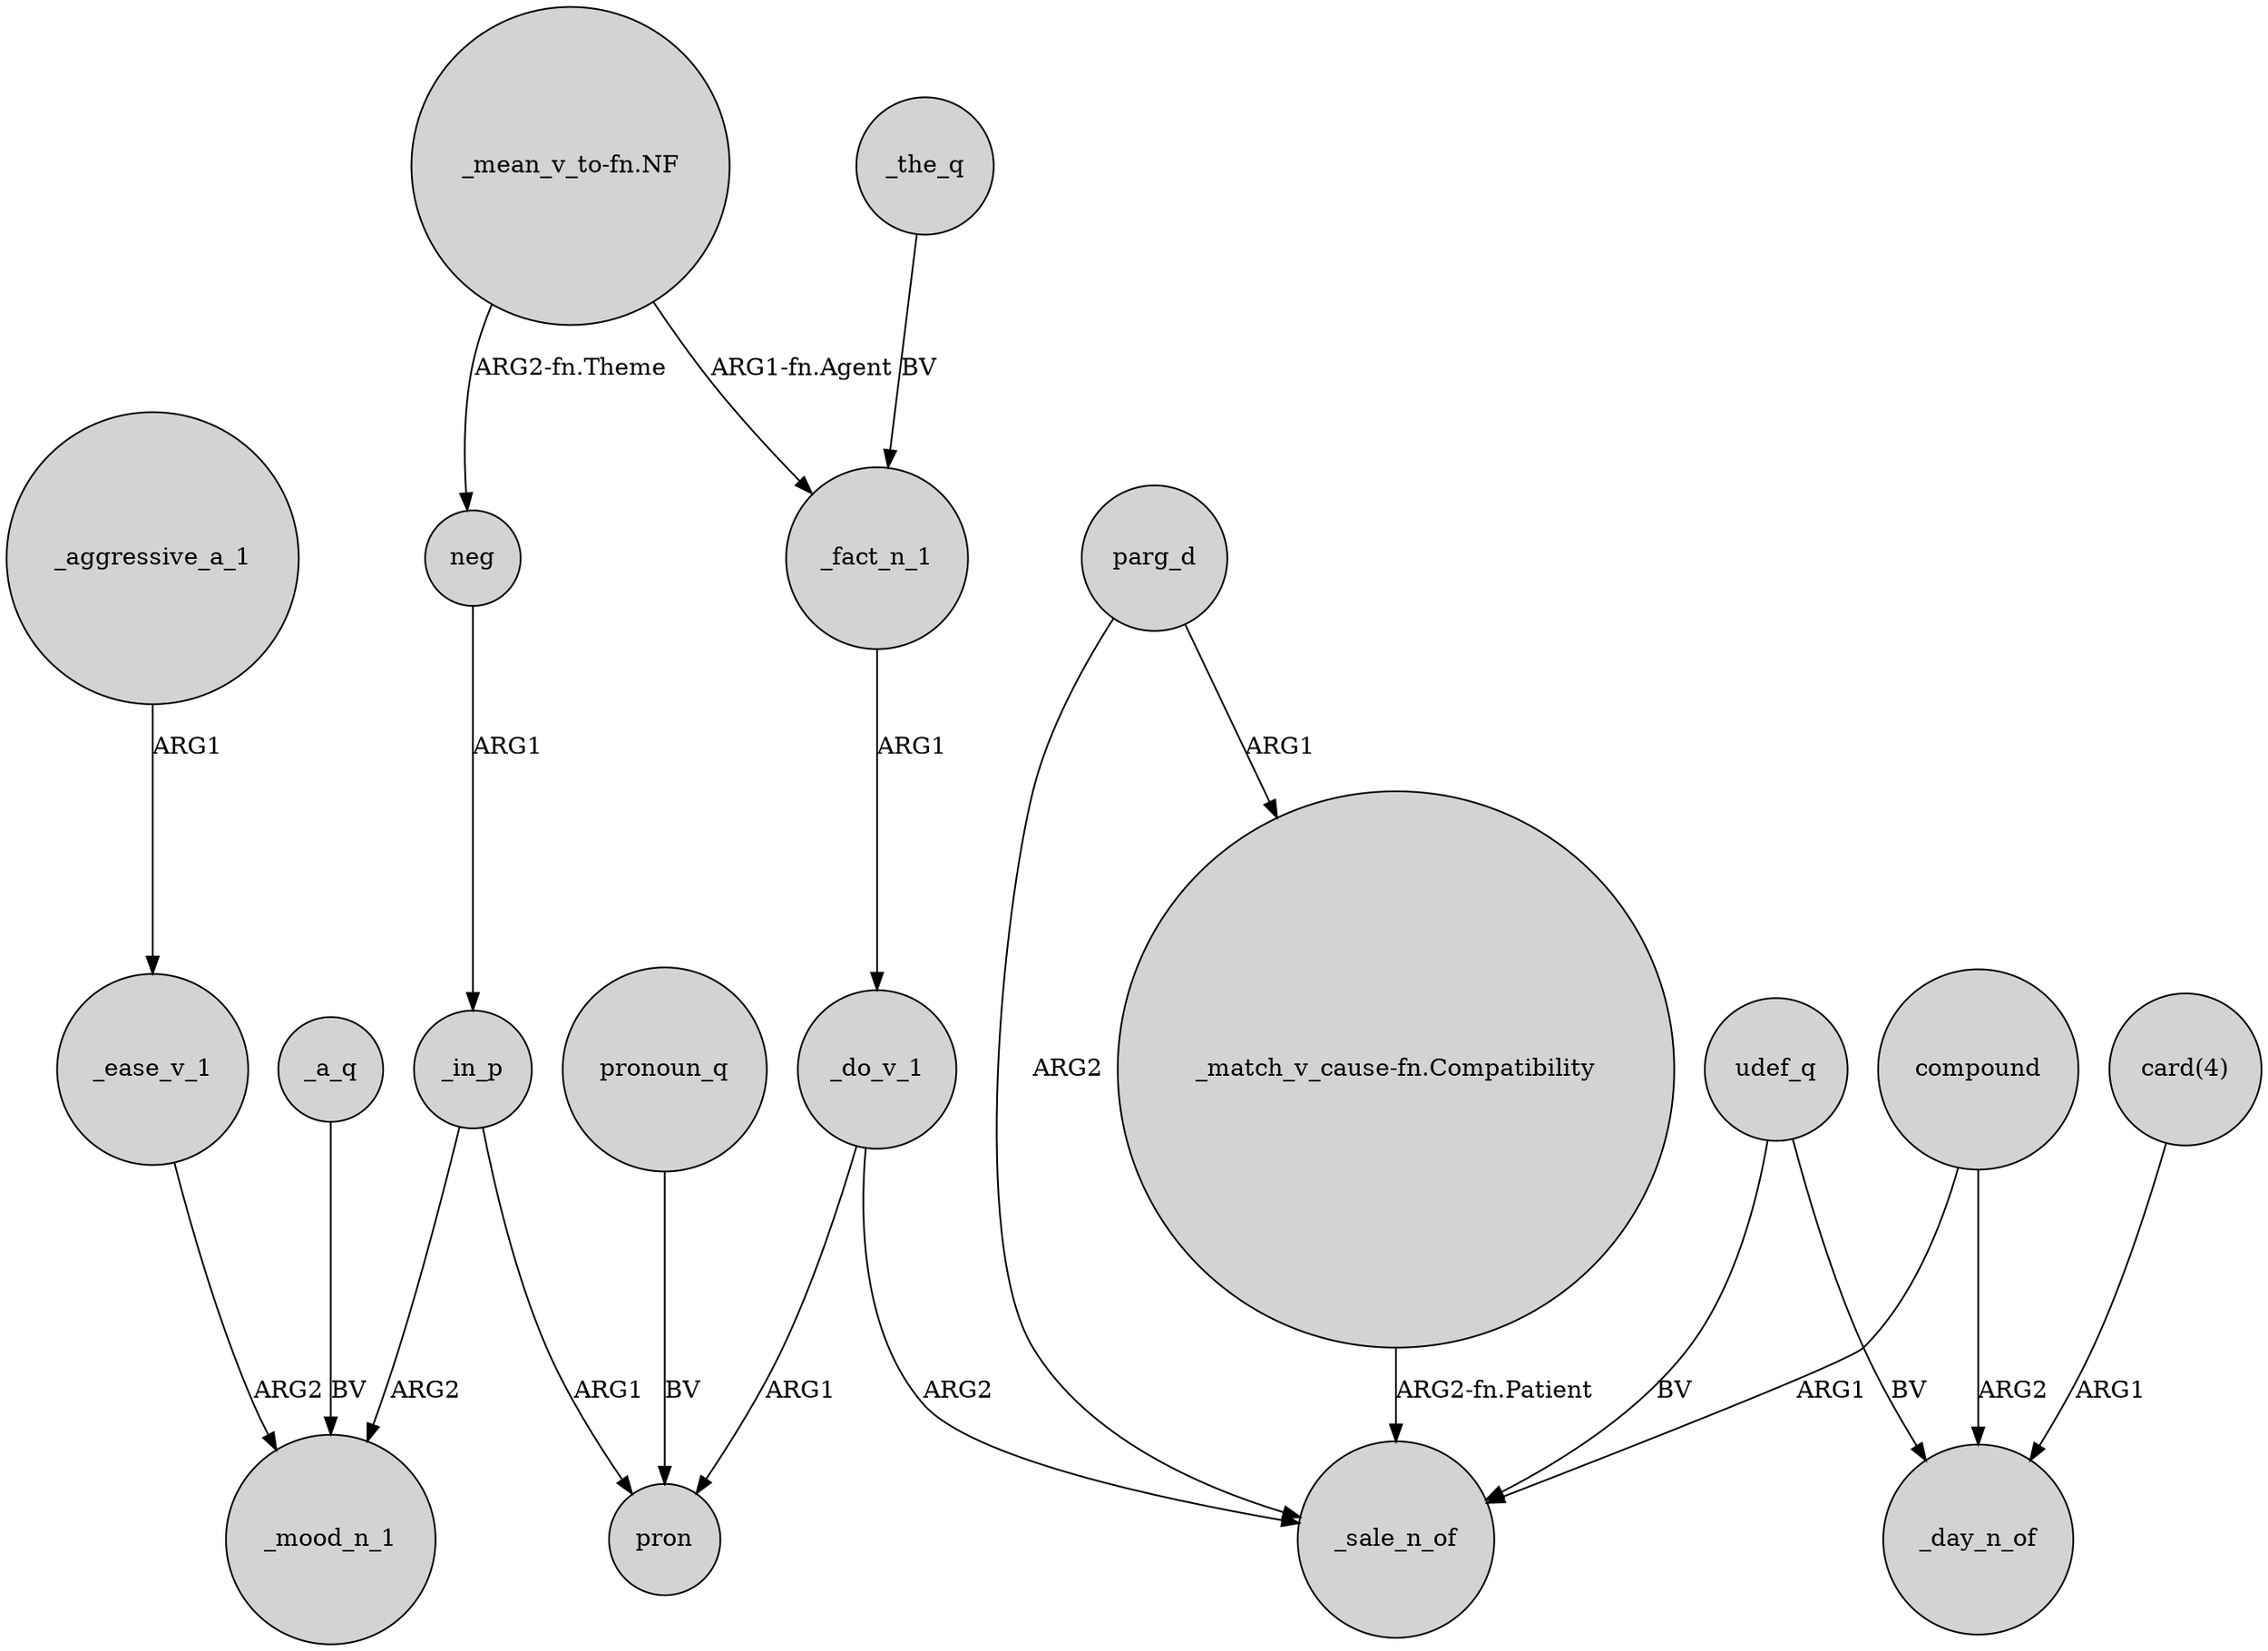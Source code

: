 digraph {
	node [shape=circle style=filled]
	_in_p -> _mood_n_1 [label=ARG2]
	_in_p -> pron [label=ARG1]
	_do_v_1 -> _sale_n_of [label=ARG2]
	"_mean_v_to-fn.NF" -> neg [label="ARG2-fn.Theme"]
	_ease_v_1 -> _mood_n_1 [label=ARG2]
	compound -> _day_n_of [label=ARG2]
	"_mean_v_to-fn.NF" -> _fact_n_1 [label="ARG1-fn.Agent"]
	udef_q -> _day_n_of [label=BV]
	"card(4)" -> _day_n_of [label=ARG1]
	pronoun_q -> pron [label=BV]
	_do_v_1 -> pron [label=ARG1]
	parg_d -> _sale_n_of [label=ARG2]
	_the_q -> _fact_n_1 [label=BV]
	_a_q -> _mood_n_1 [label=BV]
	udef_q -> _sale_n_of [label=BV]
	"_match_v_cause-fn.Compatibility" -> _sale_n_of [label="ARG2-fn.Patient"]
	_fact_n_1 -> _do_v_1 [label=ARG1]
	_aggressive_a_1 -> _ease_v_1 [label=ARG1]
	neg -> _in_p [label=ARG1]
	parg_d -> "_match_v_cause-fn.Compatibility" [label=ARG1]
	compound -> _sale_n_of [label=ARG1]
}
